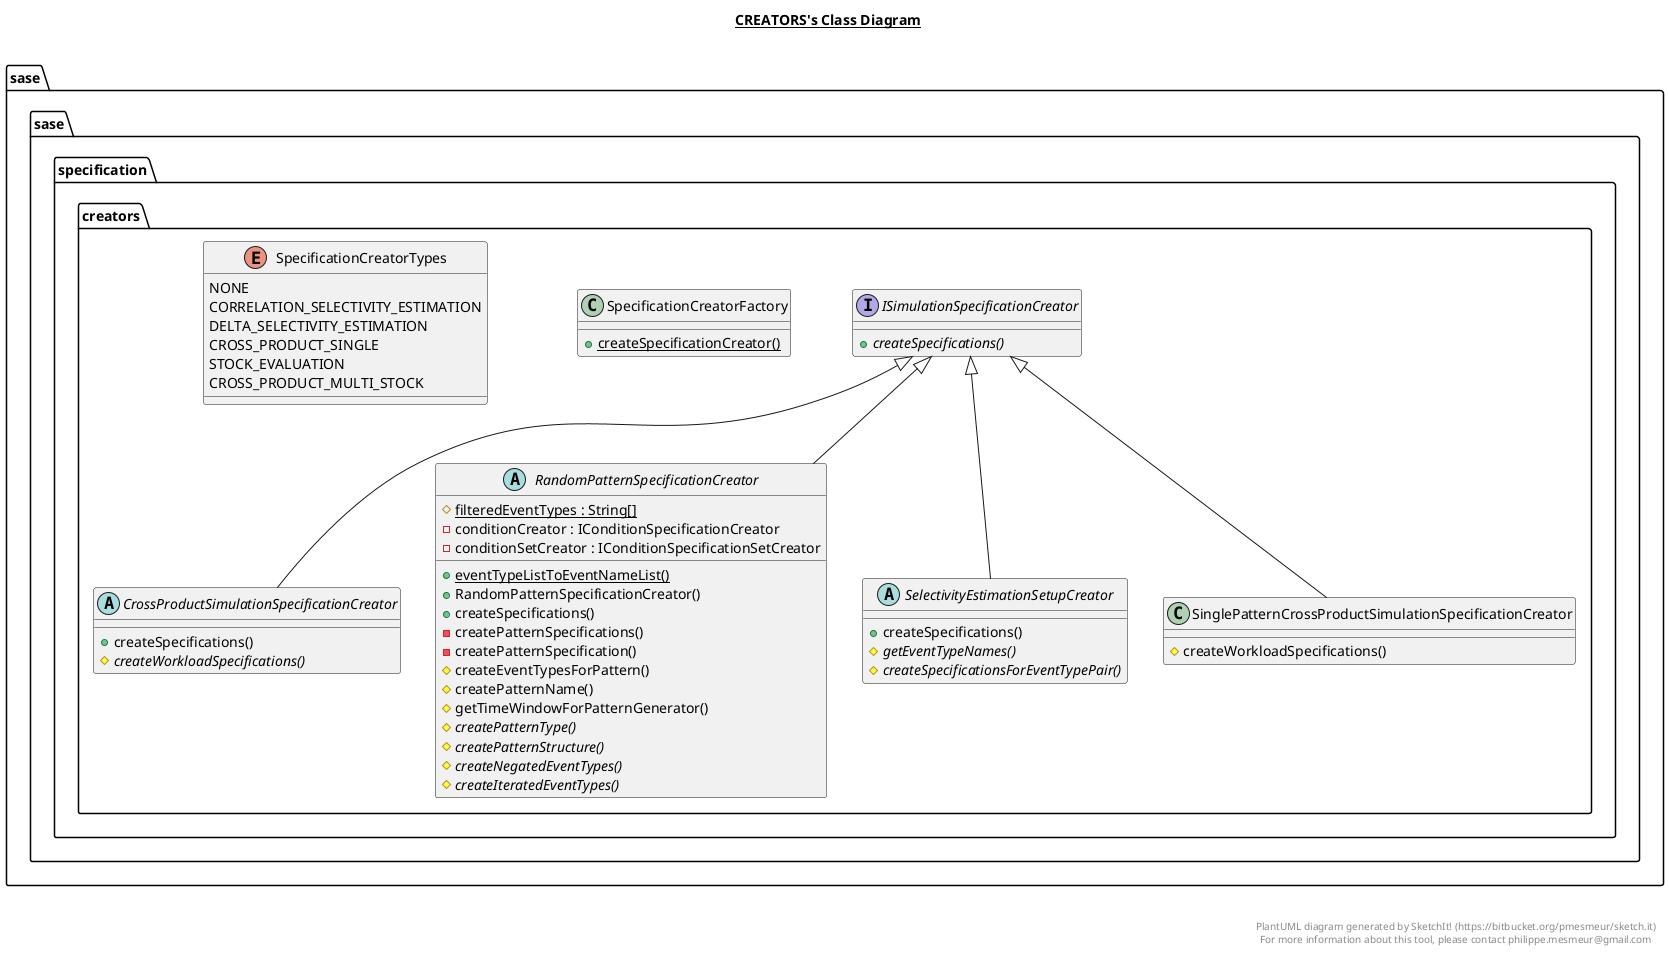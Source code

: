 @startuml

title __CREATORS's Class Diagram__\n

  package sase.sase.specification {
    package sase.sase.specification.creators {
      abstract class CrossProductSimulationSpecificationCreator {
          + createSpecifications()
          {abstract} # createWorkloadSpecifications()
      }
    }
  }
  

  package sase.sase.specification {
    package sase.sase.specification.creators {
      interface ISimulationSpecificationCreator {
          {abstract} + createSpecifications()
      }
    }
  }
  

  package sase.sase.specification {
    package sase.sase.specification.creators {
      abstract class RandomPatternSpecificationCreator {
          {static} # filteredEventTypes : String[]
          - conditionCreator : IConditionSpecificationCreator
          - conditionSetCreator : IConditionSpecificationSetCreator
          {static} + eventTypeListToEventNameList()
          + RandomPatternSpecificationCreator()
          + createSpecifications()
          - createPatternSpecifications()
          - createPatternSpecification()
          # createEventTypesForPattern()
          # createPatternName()
          # getTimeWindowForPatternGenerator()
          {abstract} # createPatternType()
          {abstract} # createPatternStructure()
          {abstract} # createNegatedEventTypes()
          {abstract} # createIteratedEventTypes()
      }
    }
  }
  

  package sase.sase.specification {
    package sase.sase.specification.creators {
      abstract class SelectivityEstimationSetupCreator {
          + createSpecifications()
          {abstract} # getEventTypeNames()
          {abstract} # createSpecificationsForEventTypePair()
      }
    }
  }
  

  package sase.sase.specification {
    package sase.sase.specification.creators {
      class SinglePatternCrossProductSimulationSpecificationCreator {
          # createWorkloadSpecifications()
      }
    }
  }
  

  package sase.sase.specification {
    package sase.sase.specification.creators {
      class SpecificationCreatorFactory {
          {static} + createSpecificationCreator()
      }
    }
  }
  

  package sase.sase.specification {
    package sase.sase.specification.creators {
      enum SpecificationCreatorTypes {
        NONE
        CORRELATION_SELECTIVITY_ESTIMATION
        DELTA_SELECTIVITY_ESTIMATION
        CROSS_PRODUCT_SINGLE
        STOCK_EVALUATION
        CROSS_PRODUCT_MULTI_STOCK
      }
    }
  }
  

  CrossProductSimulationSpecificationCreator -up-|> ISimulationSpecificationCreator
  RandomPatternSpecificationCreator -up-|> ISimulationSpecificationCreator
  SelectivityEstimationSetupCreator -up-|> ISimulationSpecificationCreator
  SinglePatternCrossProductSimulationSpecificationCreator -up-|> ISimulationSpecificationCreator


right footer


PlantUML diagram generated by SketchIt! (https://bitbucket.org/pmesmeur/sketch.it)
For more information about this tool, please contact philippe.mesmeur@gmail.com
endfooter

@enduml
